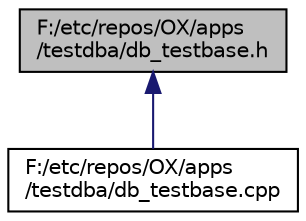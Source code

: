 digraph "F:/etc/repos/OX/apps/testdba/db_testbase.h"
{
  edge [fontname="Helvetica",fontsize="10",labelfontname="Helvetica",labelfontsize="10"];
  node [fontname="Helvetica",fontsize="10",shape=record];
  Node1 [label="F:/etc/repos/OX/apps\l/testdba/db_testbase.h",height=0.2,width=0.4,color="black", fillcolor="grey75", style="filled" fontcolor="black"];
  Node1 -> Node2 [dir="back",color="midnightblue",fontsize="10",style="solid",fontname="Helvetica"];
  Node2 [label="F:/etc/repos/OX/apps\l/testdba/db_testbase.cpp",height=0.2,width=0.4,color="black", fillcolor="white", style="filled",URL="$db__testbase_8cpp.html"];
}
